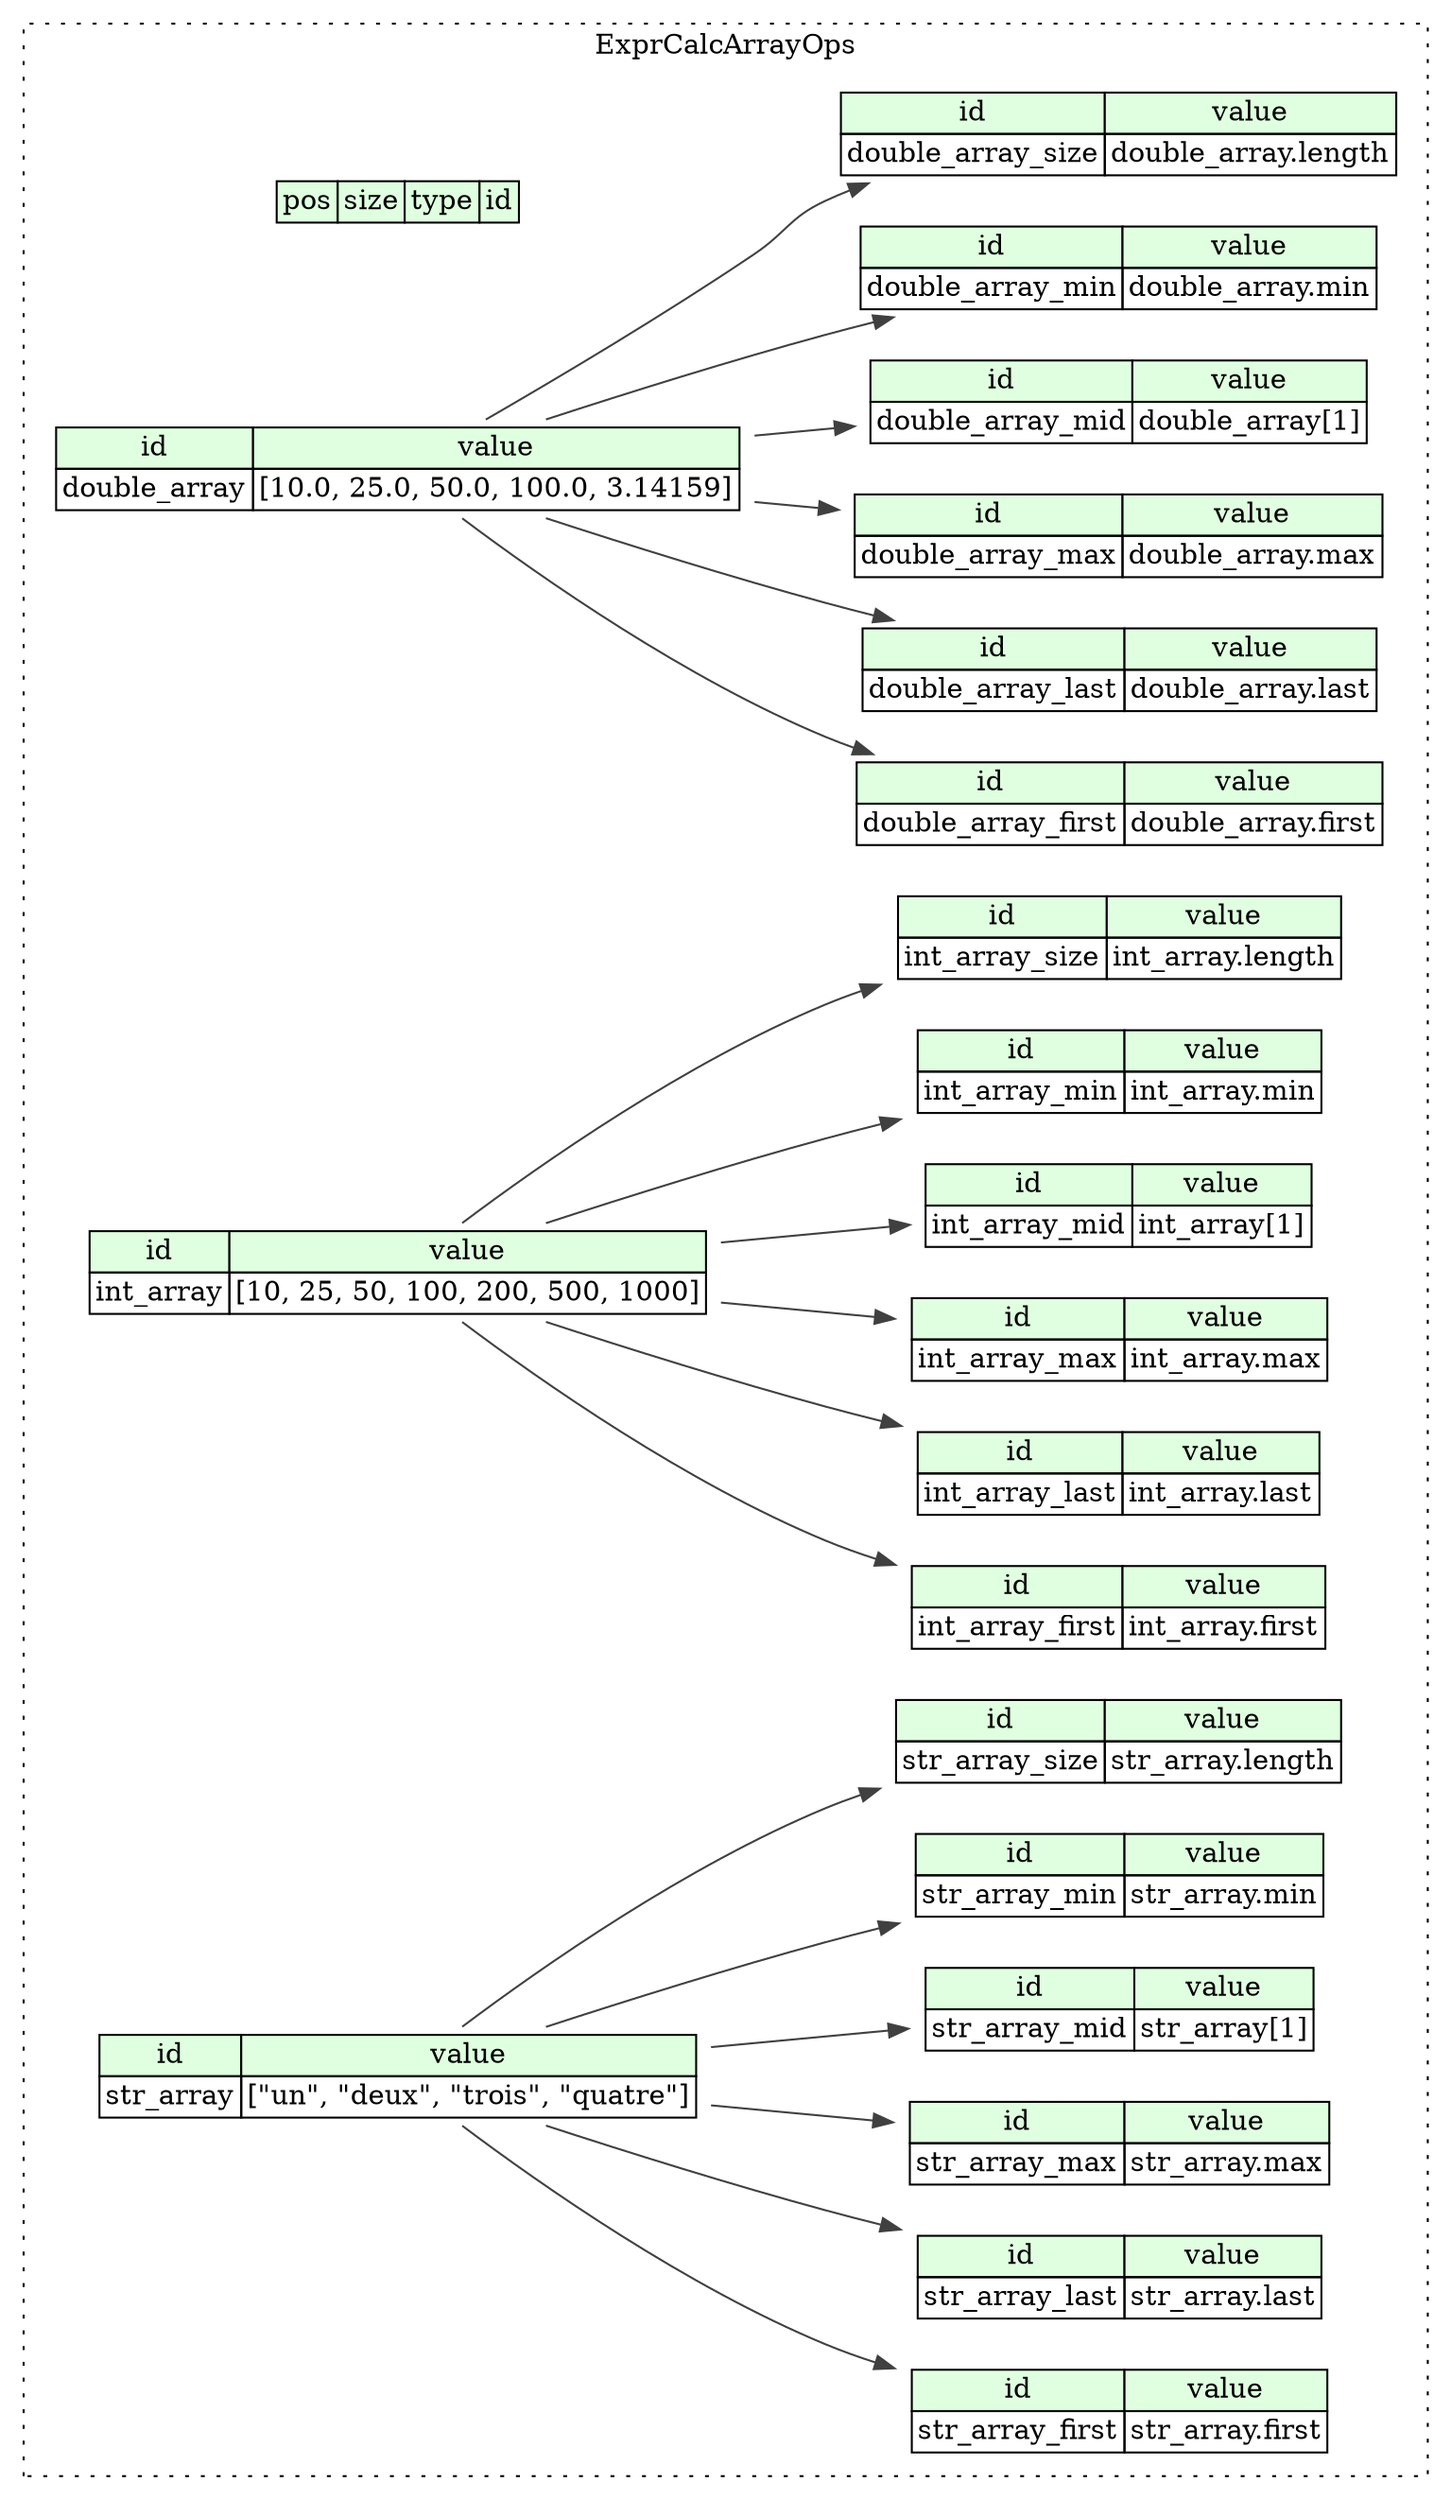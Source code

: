 digraph {
	rankdir=LR;
	node [shape=plaintext];
	subgraph cluster__expr_calc_array_ops {
		label="ExprCalcArrayOps";
		graph[style=dotted];

		expr_calc_array_ops__seq [label=<<TABLE BORDER="0" CELLBORDER="1" CELLSPACING="0">
			<TR><TD BGCOLOR="#E0FFE0">pos</TD><TD BGCOLOR="#E0FFE0">size</TD><TD BGCOLOR="#E0FFE0">type</TD><TD BGCOLOR="#E0FFE0">id</TD></TR>
		</TABLE>>];
		expr_calc_array_ops__inst__double_array [label=<<TABLE BORDER="0" CELLBORDER="1" CELLSPACING="0">
			<TR><TD BGCOLOR="#E0FFE0">id</TD><TD BGCOLOR="#E0FFE0">value</TD></TR>
			<TR><TD>double_array</TD><TD>[10.0, 25.0, 50.0, 100.0, 3.14159]</TD></TR>
		</TABLE>>];
		expr_calc_array_ops__inst__double_array_first [label=<<TABLE BORDER="0" CELLBORDER="1" CELLSPACING="0">
			<TR><TD BGCOLOR="#E0FFE0">id</TD><TD BGCOLOR="#E0FFE0">value</TD></TR>
			<TR><TD>double_array_first</TD><TD>double_array.first</TD></TR>
		</TABLE>>];
		expr_calc_array_ops__inst__double_array_last [label=<<TABLE BORDER="0" CELLBORDER="1" CELLSPACING="0">
			<TR><TD BGCOLOR="#E0FFE0">id</TD><TD BGCOLOR="#E0FFE0">value</TD></TR>
			<TR><TD>double_array_last</TD><TD>double_array.last</TD></TR>
		</TABLE>>];
		expr_calc_array_ops__inst__double_array_max [label=<<TABLE BORDER="0" CELLBORDER="1" CELLSPACING="0">
			<TR><TD BGCOLOR="#E0FFE0">id</TD><TD BGCOLOR="#E0FFE0">value</TD></TR>
			<TR><TD>double_array_max</TD><TD>double_array.max</TD></TR>
		</TABLE>>];
		expr_calc_array_ops__inst__double_array_mid [label=<<TABLE BORDER="0" CELLBORDER="1" CELLSPACING="0">
			<TR><TD BGCOLOR="#E0FFE0">id</TD><TD BGCOLOR="#E0FFE0">value</TD></TR>
			<TR><TD>double_array_mid</TD><TD>double_array[1]</TD></TR>
		</TABLE>>];
		expr_calc_array_ops__inst__double_array_min [label=<<TABLE BORDER="0" CELLBORDER="1" CELLSPACING="0">
			<TR><TD BGCOLOR="#E0FFE0">id</TD><TD BGCOLOR="#E0FFE0">value</TD></TR>
			<TR><TD>double_array_min</TD><TD>double_array.min</TD></TR>
		</TABLE>>];
		expr_calc_array_ops__inst__double_array_size [label=<<TABLE BORDER="0" CELLBORDER="1" CELLSPACING="0">
			<TR><TD BGCOLOR="#E0FFE0">id</TD><TD BGCOLOR="#E0FFE0">value</TD></TR>
			<TR><TD>double_array_size</TD><TD>double_array.length</TD></TR>
		</TABLE>>];
		expr_calc_array_ops__inst__int_array [label=<<TABLE BORDER="0" CELLBORDER="1" CELLSPACING="0">
			<TR><TD BGCOLOR="#E0FFE0">id</TD><TD BGCOLOR="#E0FFE0">value</TD></TR>
			<TR><TD>int_array</TD><TD>[10, 25, 50, 100, 200, 500, 1000]</TD></TR>
		</TABLE>>];
		expr_calc_array_ops__inst__int_array_first [label=<<TABLE BORDER="0" CELLBORDER="1" CELLSPACING="0">
			<TR><TD BGCOLOR="#E0FFE0">id</TD><TD BGCOLOR="#E0FFE0">value</TD></TR>
			<TR><TD>int_array_first</TD><TD>int_array.first</TD></TR>
		</TABLE>>];
		expr_calc_array_ops__inst__int_array_last [label=<<TABLE BORDER="0" CELLBORDER="1" CELLSPACING="0">
			<TR><TD BGCOLOR="#E0FFE0">id</TD><TD BGCOLOR="#E0FFE0">value</TD></TR>
			<TR><TD>int_array_last</TD><TD>int_array.last</TD></TR>
		</TABLE>>];
		expr_calc_array_ops__inst__int_array_max [label=<<TABLE BORDER="0" CELLBORDER="1" CELLSPACING="0">
			<TR><TD BGCOLOR="#E0FFE0">id</TD><TD BGCOLOR="#E0FFE0">value</TD></TR>
			<TR><TD>int_array_max</TD><TD>int_array.max</TD></TR>
		</TABLE>>];
		expr_calc_array_ops__inst__int_array_mid [label=<<TABLE BORDER="0" CELLBORDER="1" CELLSPACING="0">
			<TR><TD BGCOLOR="#E0FFE0">id</TD><TD BGCOLOR="#E0FFE0">value</TD></TR>
			<TR><TD>int_array_mid</TD><TD>int_array[1]</TD></TR>
		</TABLE>>];
		expr_calc_array_ops__inst__int_array_min [label=<<TABLE BORDER="0" CELLBORDER="1" CELLSPACING="0">
			<TR><TD BGCOLOR="#E0FFE0">id</TD><TD BGCOLOR="#E0FFE0">value</TD></TR>
			<TR><TD>int_array_min</TD><TD>int_array.min</TD></TR>
		</TABLE>>];
		expr_calc_array_ops__inst__int_array_size [label=<<TABLE BORDER="0" CELLBORDER="1" CELLSPACING="0">
			<TR><TD BGCOLOR="#E0FFE0">id</TD><TD BGCOLOR="#E0FFE0">value</TD></TR>
			<TR><TD>int_array_size</TD><TD>int_array.length</TD></TR>
		</TABLE>>];
		expr_calc_array_ops__inst__str_array [label=<<TABLE BORDER="0" CELLBORDER="1" CELLSPACING="0">
			<TR><TD BGCOLOR="#E0FFE0">id</TD><TD BGCOLOR="#E0FFE0">value</TD></TR>
			<TR><TD>str_array</TD><TD>[&quot;un&quot;, &quot;deux&quot;, &quot;trois&quot;, &quot;quatre&quot;]</TD></TR>
		</TABLE>>];
		expr_calc_array_ops__inst__str_array_first [label=<<TABLE BORDER="0" CELLBORDER="1" CELLSPACING="0">
			<TR><TD BGCOLOR="#E0FFE0">id</TD><TD BGCOLOR="#E0FFE0">value</TD></TR>
			<TR><TD>str_array_first</TD><TD>str_array.first</TD></TR>
		</TABLE>>];
		expr_calc_array_ops__inst__str_array_last [label=<<TABLE BORDER="0" CELLBORDER="1" CELLSPACING="0">
			<TR><TD BGCOLOR="#E0FFE0">id</TD><TD BGCOLOR="#E0FFE0">value</TD></TR>
			<TR><TD>str_array_last</TD><TD>str_array.last</TD></TR>
		</TABLE>>];
		expr_calc_array_ops__inst__str_array_max [label=<<TABLE BORDER="0" CELLBORDER="1" CELLSPACING="0">
			<TR><TD BGCOLOR="#E0FFE0">id</TD><TD BGCOLOR="#E0FFE0">value</TD></TR>
			<TR><TD>str_array_max</TD><TD>str_array.max</TD></TR>
		</TABLE>>];
		expr_calc_array_ops__inst__str_array_mid [label=<<TABLE BORDER="0" CELLBORDER="1" CELLSPACING="0">
			<TR><TD BGCOLOR="#E0FFE0">id</TD><TD BGCOLOR="#E0FFE0">value</TD></TR>
			<TR><TD>str_array_mid</TD><TD>str_array[1]</TD></TR>
		</TABLE>>];
		expr_calc_array_ops__inst__str_array_min [label=<<TABLE BORDER="0" CELLBORDER="1" CELLSPACING="0">
			<TR><TD BGCOLOR="#E0FFE0">id</TD><TD BGCOLOR="#E0FFE0">value</TD></TR>
			<TR><TD>str_array_min</TD><TD>str_array.min</TD></TR>
		</TABLE>>];
		expr_calc_array_ops__inst__str_array_size [label=<<TABLE BORDER="0" CELLBORDER="1" CELLSPACING="0">
			<TR><TD BGCOLOR="#E0FFE0">id</TD><TD BGCOLOR="#E0FFE0">value</TD></TR>
			<TR><TD>str_array_size</TD><TD>str_array.length</TD></TR>
		</TABLE>>];
	}
	expr_calc_array_ops__inst__double_array:double_array_type -> expr_calc_array_ops__inst__double_array_first [color="#404040"];
	expr_calc_array_ops__inst__double_array:double_array_type -> expr_calc_array_ops__inst__double_array_last [color="#404040"];
	expr_calc_array_ops__inst__double_array:double_array_type -> expr_calc_array_ops__inst__double_array_max [color="#404040"];
	expr_calc_array_ops__inst__double_array:double_array_type -> expr_calc_array_ops__inst__double_array_mid [color="#404040"];
	expr_calc_array_ops__inst__double_array:double_array_type -> expr_calc_array_ops__inst__double_array_min [color="#404040"];
	expr_calc_array_ops__inst__double_array:double_array_type -> expr_calc_array_ops__inst__double_array_size [color="#404040"];
	expr_calc_array_ops__inst__int_array:int_array_type -> expr_calc_array_ops__inst__int_array_first [color="#404040"];
	expr_calc_array_ops__inst__int_array:int_array_type -> expr_calc_array_ops__inst__int_array_last [color="#404040"];
	expr_calc_array_ops__inst__int_array:int_array_type -> expr_calc_array_ops__inst__int_array_max [color="#404040"];
	expr_calc_array_ops__inst__int_array:int_array_type -> expr_calc_array_ops__inst__int_array_mid [color="#404040"];
	expr_calc_array_ops__inst__int_array:int_array_type -> expr_calc_array_ops__inst__int_array_min [color="#404040"];
	expr_calc_array_ops__inst__int_array:int_array_type -> expr_calc_array_ops__inst__int_array_size [color="#404040"];
	expr_calc_array_ops__inst__str_array:str_array_type -> expr_calc_array_ops__inst__str_array_first [color="#404040"];
	expr_calc_array_ops__inst__str_array:str_array_type -> expr_calc_array_ops__inst__str_array_last [color="#404040"];
	expr_calc_array_ops__inst__str_array:str_array_type -> expr_calc_array_ops__inst__str_array_max [color="#404040"];
	expr_calc_array_ops__inst__str_array:str_array_type -> expr_calc_array_ops__inst__str_array_mid [color="#404040"];
	expr_calc_array_ops__inst__str_array:str_array_type -> expr_calc_array_ops__inst__str_array_min [color="#404040"];
	expr_calc_array_ops__inst__str_array:str_array_type -> expr_calc_array_ops__inst__str_array_size [color="#404040"];
}
